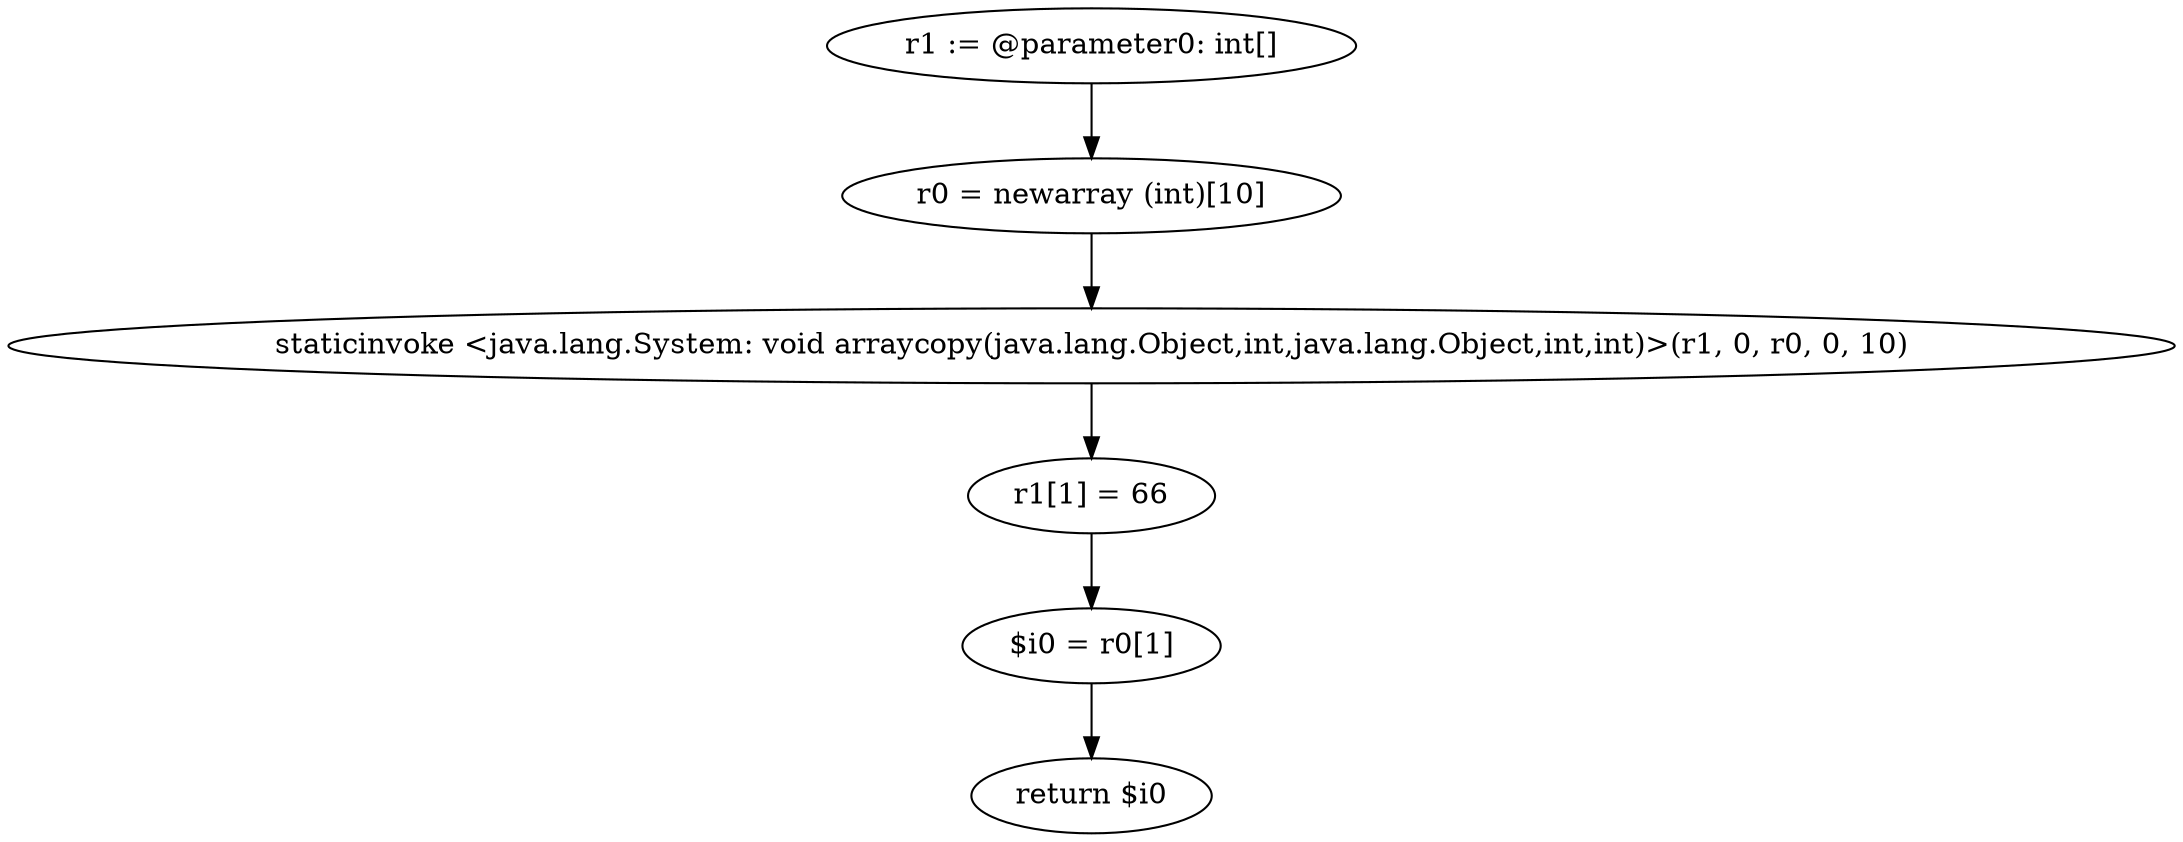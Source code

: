digraph "unitGraph" {
    "r1 := @parameter0: int[]"
    "r0 = newarray (int)[10]"
    "staticinvoke <java.lang.System: void arraycopy(java.lang.Object,int,java.lang.Object,int,int)>(r1, 0, r0, 0, 10)"
    "r1[1] = 66"
    "$i0 = r0[1]"
    "return $i0"
    "r1 := @parameter0: int[]"->"r0 = newarray (int)[10]";
    "r0 = newarray (int)[10]"->"staticinvoke <java.lang.System: void arraycopy(java.lang.Object,int,java.lang.Object,int,int)>(r1, 0, r0, 0, 10)";
    "staticinvoke <java.lang.System: void arraycopy(java.lang.Object,int,java.lang.Object,int,int)>(r1, 0, r0, 0, 10)"->"r1[1] = 66";
    "r1[1] = 66"->"$i0 = r0[1]";
    "$i0 = r0[1]"->"return $i0";
}
